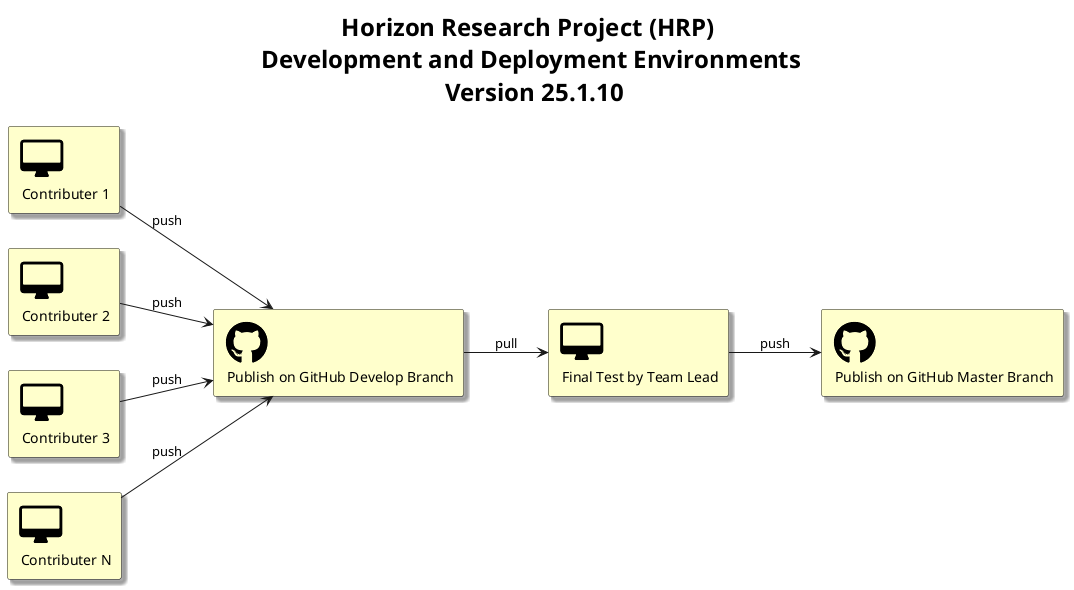 @startuml
left to right direction
skinparam Shadowing True
skinparam TitleFontSize 24pt

!include <tupadr3/common>
!include <tupadr3/font-awesome/desktop>
!include <tupadr3/font-awesome-5/github>

title Horizon Research Project (HRP) \n Development and Deployment Environments \n Version 25.1.10

FA_DESKTOP(contributer1, "Contributer 1") #BUSINESS
FA_DESKTOP(contributer2, "Contributer 2") #BUSINESS
FA_DESKTOP(contributer3, "Contributer 3") #BUSINESS
FA_DESKTOP(contributerN, "Contributer N") #BUSINESS
FA5_GITHUB(githubDev, "Publish on GitHub Develop Branch") #BUSINESS
FA_DESKTOP(teamLead, "Final Test by Team Lead") #BUSINESS
FA5_GITHUB(github, "Publish on GitHub Master Branch") #BUSINESS

contributer1 --> githubDev : push
contributer2 --> githubDev : push
contributer3 --> githubDev : push
contributerN --> githubDev : push
githubDev --> teamLead : pull
teamLead --> github : push

@enduml